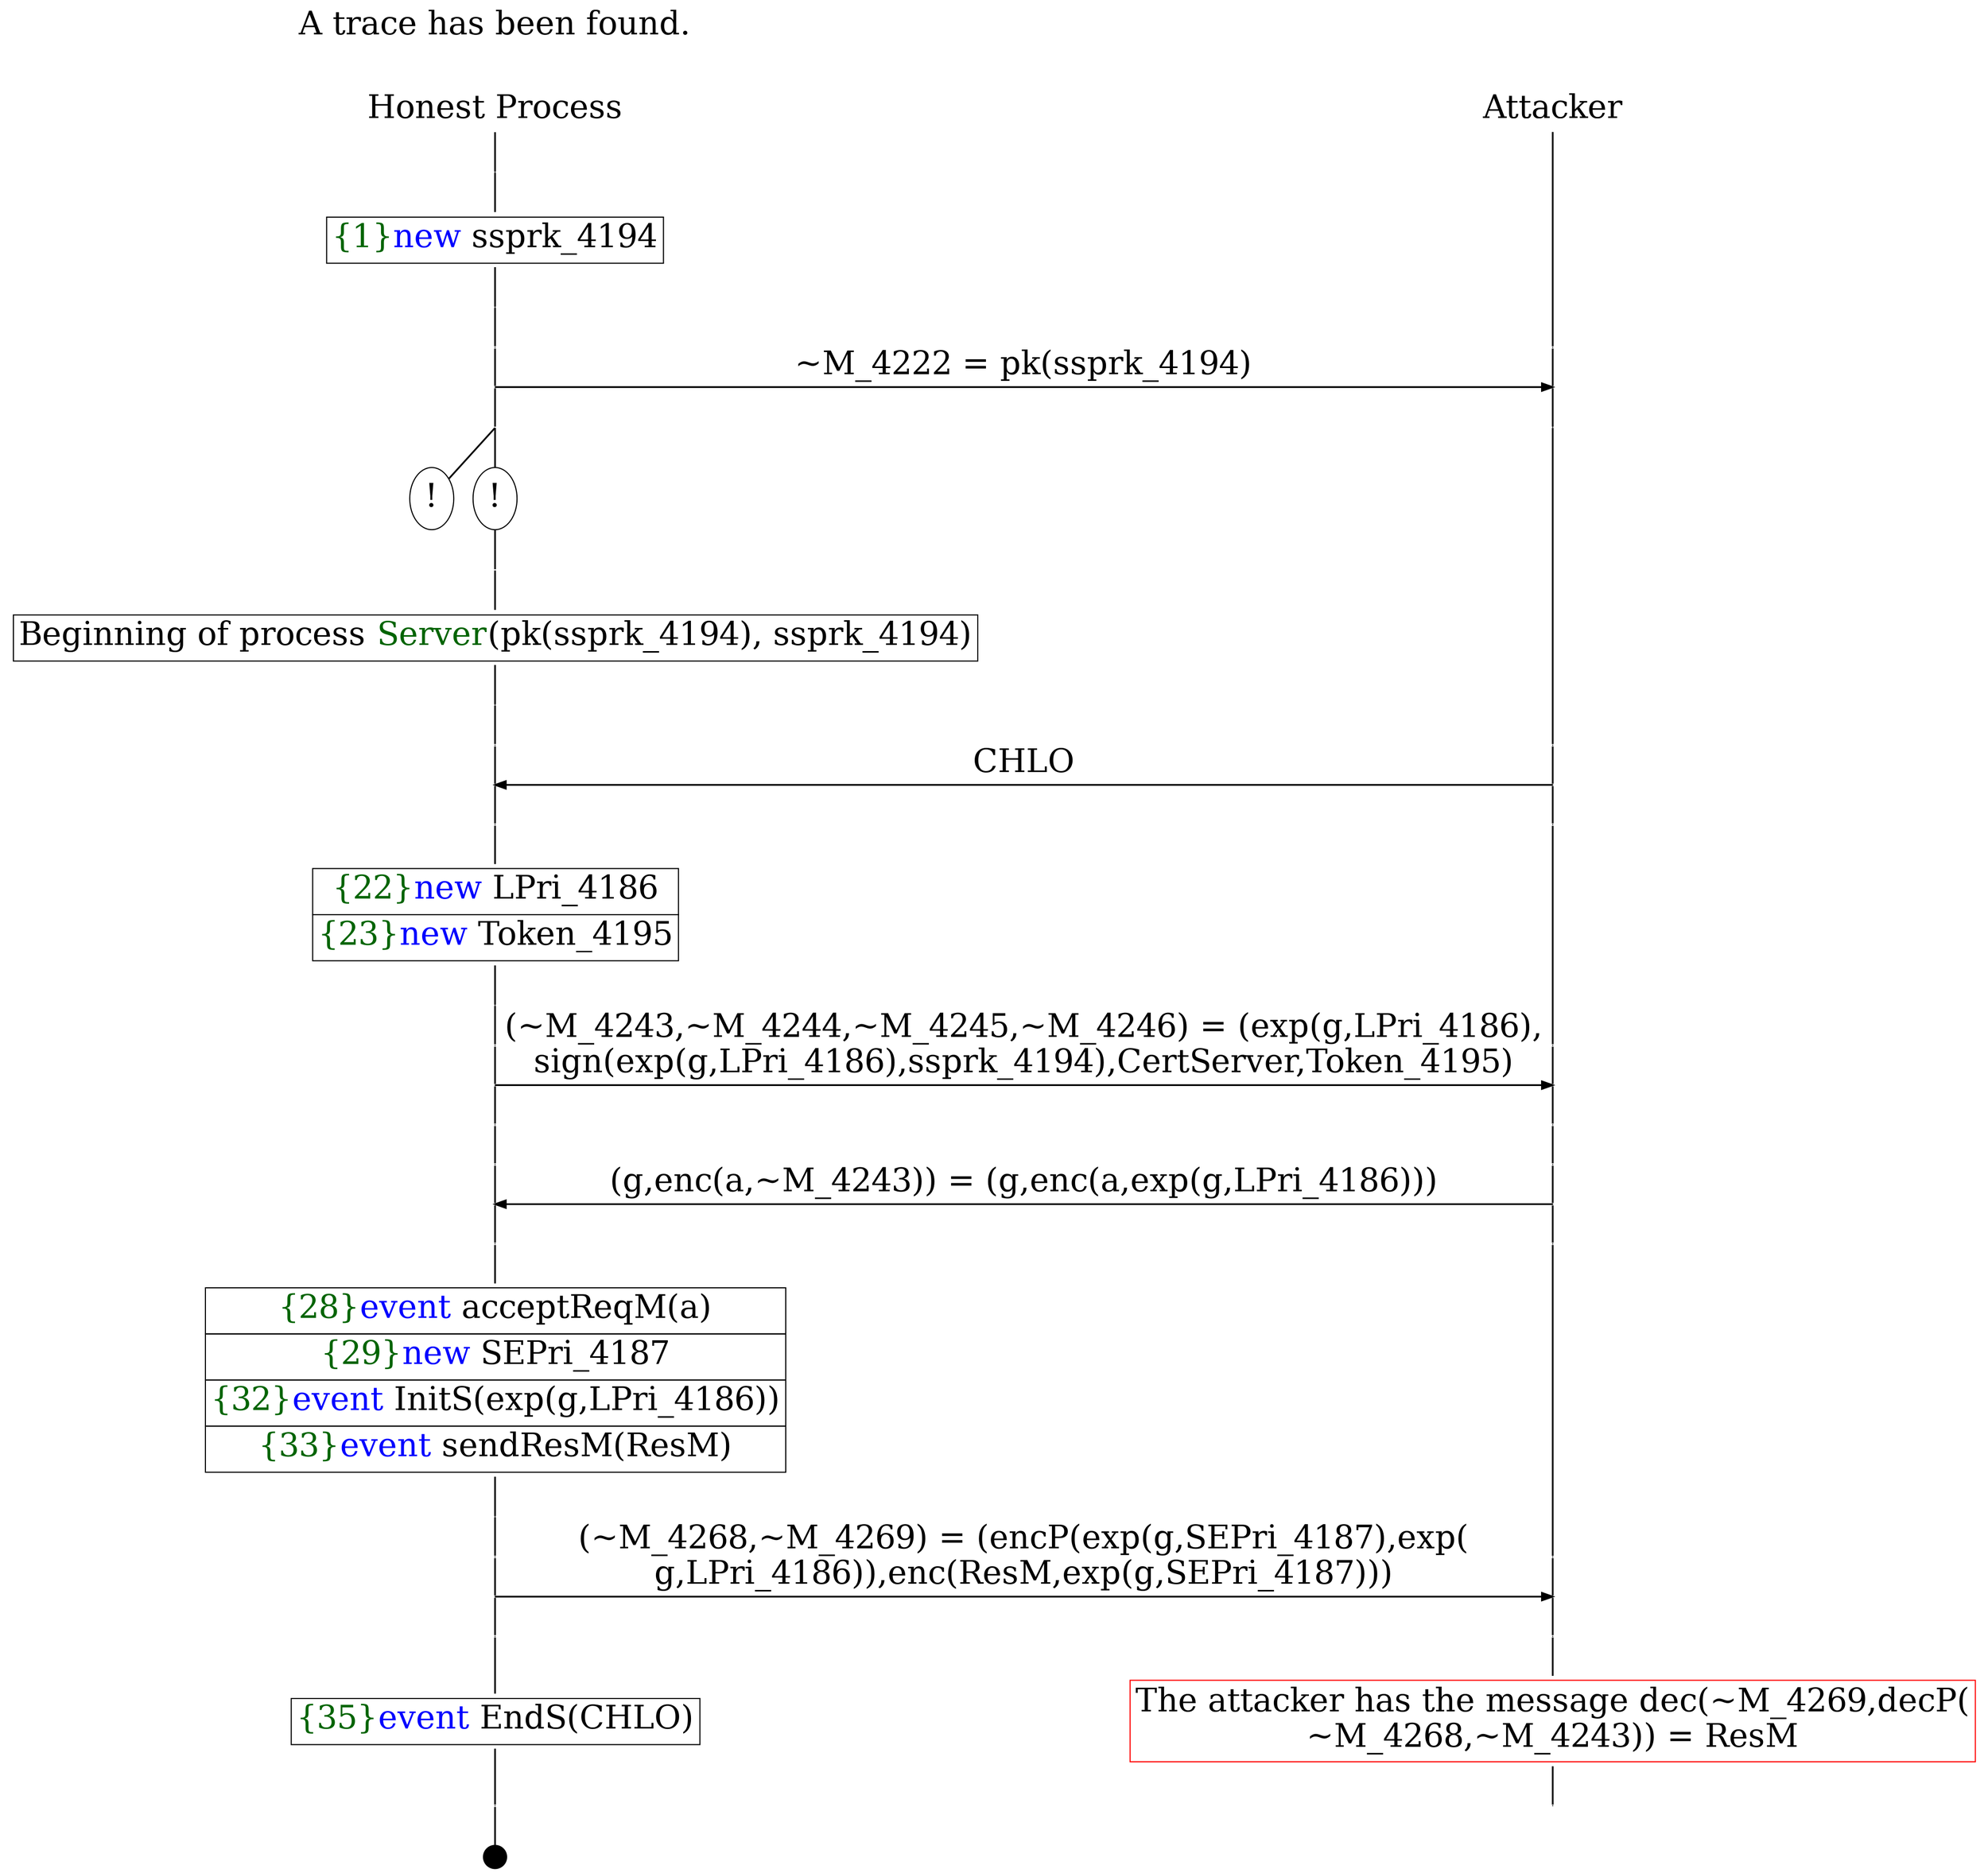 digraph {
graph [ordering = out]
edge [arrowhead = none, penwidth = 1.6, fontsize = 30]
node [shape = point, width = 0, height = 0, fontsize = 30]
Trace [label = <A trace has been found.<br/>
>, shape = plaintext]
P0__0 [label = "Honest Process", shape = plaintext]
P__0 [label = "Attacker", shape = plaintext]
Trace -> P0__0 [label = "", style = invisible, weight = 100]{rank = same; P0__0 P__0}
P0__0 -> P0__1 [label = <>, weight = 100]
P0__1 -> P0__2 [label = <>, weight = 100]
P0__2 [shape = plaintext, label = <<TABLE BORDER="0" CELLBORDER="1" CELLSPACING="0" CELLPADDING="4"> <TR><TD><FONT COLOR="darkgreen">{1}</FONT><FONT COLOR="blue">new </FONT>ssprk_4194</TD></TR></TABLE>>]
P0__2 -> P0__3 [label = <>, weight = 100]
P0__3 -> P0__4 [label = <>, weight = 100]
P__0 -> P__1 [label = <>, weight = 100]
{rank = same; P__1 P0__4}
P0__4 -> P0__5 [label = <>, weight = 100]
P__1 -> P__2 [label = <>, weight = 100]
{rank = same; P__2 P0__5}
P0__5 -> P__2 [label = <~M_4222 = pk(ssprk_4194)>, arrowhead = normal]
P0__5 -> P0__6 [label = <>, weight = 100]
P__2 -> P__3 [label = <>, weight = 100]
{rank = same; P__3 P0__6}
/*RPar */
P0__6 -> P0_1__6 [label = <>]
P0__6 -> P0_0__6 [label = <>]
P0__6 [label = "", fixedsize = false, width = 0, height = 0, shape = none]
{rank = same; P0_0__6 P0_1__6}
P0_0__6 [label = "!", shape = ellipse]
P0_0_0__6 [label = "", fixedsize = false, width = 0, height = 0, shape = none]
P0_0__6 -> P0_0_0__6 [label = <>, weight = 100]
P0_0_0__6 -> P0_0_0__7 [label = <>, weight = 100]
P0_0_0__7 [shape = plaintext, label = <<TABLE BORDER="0" CELLBORDER="1" CELLSPACING="0" CELLPADDING="4"> <TR><TD>Beginning of process <FONT COLOR="darkgreen">Server</FONT>(pk(ssprk_4194), ssprk_4194)<br/>
</TD></TR></TABLE>>]
P0_0_0__7 -> P0_0_0__8 [label = <>, weight = 100]
P0_1__6 [label = "!", shape = ellipse]
P0_0_0__8 -> P0_0_0__9 [label = <>, weight = 100]
P__3 -> P__4 [label = <>, weight = 100]
{rank = same; P__4 P0_0_0__9}
P0_0_0__9 -> P0_0_0__10 [label = <>, weight = 100]
P__4 -> P__5 [label = <>, weight = 100]
{rank = same; P__5 P0_0_0__10}
P0_0_0__10 -> P__5 [label = <CHLO>, dir = back, arrowhead = normal]
P0_0_0__10 -> P0_0_0__11 [label = <>, weight = 100]
P__5 -> P__6 [label = <>, weight = 100]
{rank = same; P__6 P0_0_0__11}
P0_0_0__11 -> P0_0_0__12 [label = <>, weight = 100]
P0_0_0__12 [shape = plaintext, label = <<TABLE BORDER="0" CELLBORDER="1" CELLSPACING="0" CELLPADDING="4"> <TR><TD><FONT COLOR="darkgreen">{22}</FONT><FONT COLOR="blue">new </FONT>LPri_4186</TD></TR><TR><TD><FONT COLOR="darkgreen">{23}</FONT><FONT COLOR="blue">new </FONT>Token_4195</TD></TR></TABLE>>]
P0_0_0__12 -> P0_0_0__13 [label = <>, weight = 100]
P0_0_0__13 -> P0_0_0__14 [label = <>, weight = 100]
P__6 -> P__7 [label = <>, weight = 100]
{rank = same; P__7 P0_0_0__14}
P0_0_0__14 -> P0_0_0__15 [label = <>, weight = 100]
P__7 -> P__8 [label = <>, weight = 100]
{rank = same; P__8 P0_0_0__15}
P0_0_0__15 -> P__8 [label = <(~M_4243,~M_4244,~M_4245,~M_4246) = (exp(g,LPri_4186),<br/>
sign(exp(g,LPri_4186),ssprk_4194),CertServer,Token_4195)>, arrowhead = normal]
P0_0_0__15 -> P0_0_0__16 [label = <>, weight = 100]
P__8 -> P__9 [label = <>, weight = 100]
{rank = same; P__9 P0_0_0__16}
P0_0_0__16 -> P0_0_0__17 [label = <>, weight = 100]
P__9 -> P__10 [label = <>, weight = 100]
{rank = same; P__10 P0_0_0__17}
P0_0_0__17 -> P0_0_0__18 [label = <>, weight = 100]
P__10 -> P__11 [label = <>, weight = 100]
{rank = same; P__11 P0_0_0__18}
P0_0_0__18 -> P__11 [label = <(g,enc(a,~M_4243)) = (g,enc(a,exp(g,LPri_4186)))>, dir = back, arrowhead = normal]
P0_0_0__18 -> P0_0_0__19 [label = <>, weight = 100]
P__11 -> P__12 [label = <>, weight = 100]
{rank = same; P__12 P0_0_0__19}
P0_0_0__19 -> P0_0_0__20 [label = <>, weight = 100]
P0_0_0__20 [shape = plaintext, label = <<TABLE BORDER="0" CELLBORDER="1" CELLSPACING="0" CELLPADDING="4"> <TR><TD><FONT COLOR="darkgreen">{28}</FONT><FONT COLOR="blue">event</FONT> acceptReqM(a)</TD></TR><TR><TD><FONT COLOR="darkgreen">{29}</FONT><FONT COLOR="blue">new </FONT>SEPri_4187</TD></TR><TR><TD><FONT COLOR="darkgreen">{32}</FONT><FONT COLOR="blue">event</FONT> InitS(exp(g,LPri_4186))</TD></TR><TR><TD><FONT COLOR="darkgreen">{33}</FONT><FONT COLOR="blue">event</FONT> sendResM(ResM)</TD></TR></TABLE>>]
P0_0_0__20 -> P0_0_0__21 [label = <>, weight = 100]
P0_0_0__21 -> P0_0_0__22 [label = <>, weight = 100]
P__12 -> P__13 [label = <>, weight = 100]
{rank = same; P__13 P0_0_0__22}
P0_0_0__22 -> P0_0_0__23 [label = <>, weight = 100]
P__13 -> P__14 [label = <>, weight = 100]
{rank = same; P__14 P0_0_0__23}
P0_0_0__23 -> P__14 [label = <(~M_4268,~M_4269) = (encP(exp(g,SEPri_4187),exp(<br/>
g,LPri_4186)),enc(ResM,exp(g,SEPri_4187)))>, arrowhead = normal]
P0_0_0__23 -> P0_0_0__24 [label = <>, weight = 100]
P__14 -> P__15 [label = <>, weight = 100]
{rank = same; P__15 P0_0_0__24}
P0_0_0__24 -> P0_0_0__25 [label = <>, weight = 100]
P0_0_0__25 [shape = plaintext, label = <<TABLE BORDER="0" CELLBORDER="1" CELLSPACING="0" CELLPADDING="4"> <TR><TD><FONT COLOR="darkgreen">{35}</FONT><FONT COLOR="blue">event</FONT> EndS(CHLO)</TD></TR></TABLE>>]
P0_0_0__25 -> P0_0_0__26 [label = <>, weight = 100]
P0_0_0__27 [label = "", width = 0.3, height = 0.3]
P0_0_0__26 -> P0_0_0__27 [label = <>, weight = 100]
P__15 -> P__16 [label = <>, weight = 100]
P__16 [color = red, shape = plaintext, label = <<TABLE BORDER="0" CELLBORDER="1" CELLSPACING="0" CELLPADDING="4"> <TR><TD>The attacker has the message dec(~M_4269,decP(<br/>
~M_4268,~M_4243)) = ResM</TD></TR></TABLE>>]
P__16 -> P__17 [label = <>, weight = 100]
}